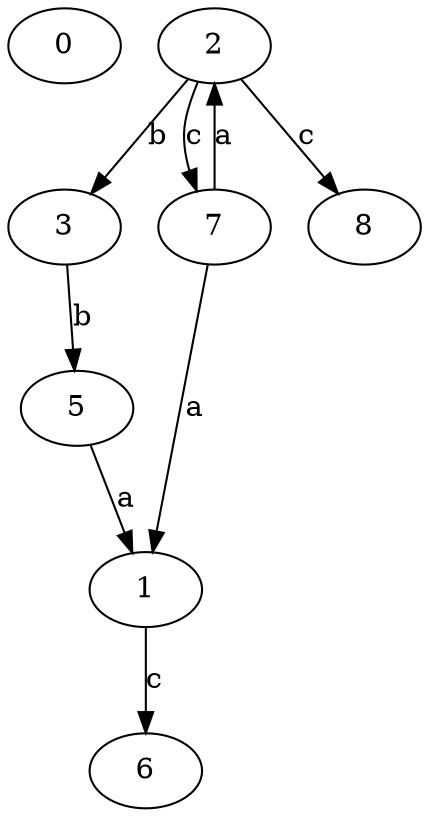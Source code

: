 strict digraph  {
0;
1;
2;
3;
5;
6;
7;
8;
1 -> 6  [label=c];
2 -> 3  [label=b];
2 -> 7  [label=c];
2 -> 8  [label=c];
3 -> 5  [label=b];
5 -> 1  [label=a];
7 -> 1  [label=a];
7 -> 2  [label=a];
}
